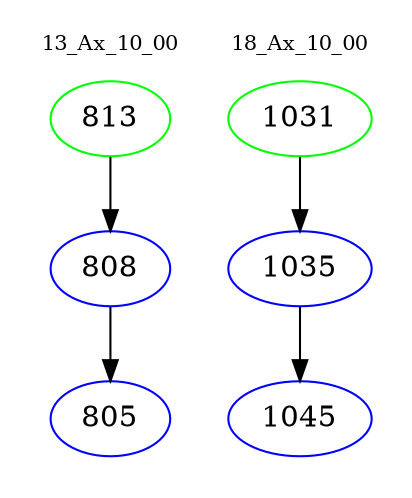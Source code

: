 digraph{
subgraph cluster_0 {
color = white
label = "13_Ax_10_00";
fontsize=10;
T0_813 [label="813", color="green"]
T0_813 -> T0_808 [color="black"]
T0_808 [label="808", color="blue"]
T0_808 -> T0_805 [color="black"]
T0_805 [label="805", color="blue"]
}
subgraph cluster_1 {
color = white
label = "18_Ax_10_00";
fontsize=10;
T1_1031 [label="1031", color="green"]
T1_1031 -> T1_1035 [color="black"]
T1_1035 [label="1035", color="blue"]
T1_1035 -> T1_1045 [color="black"]
T1_1045 [label="1045", color="blue"]
}
}
